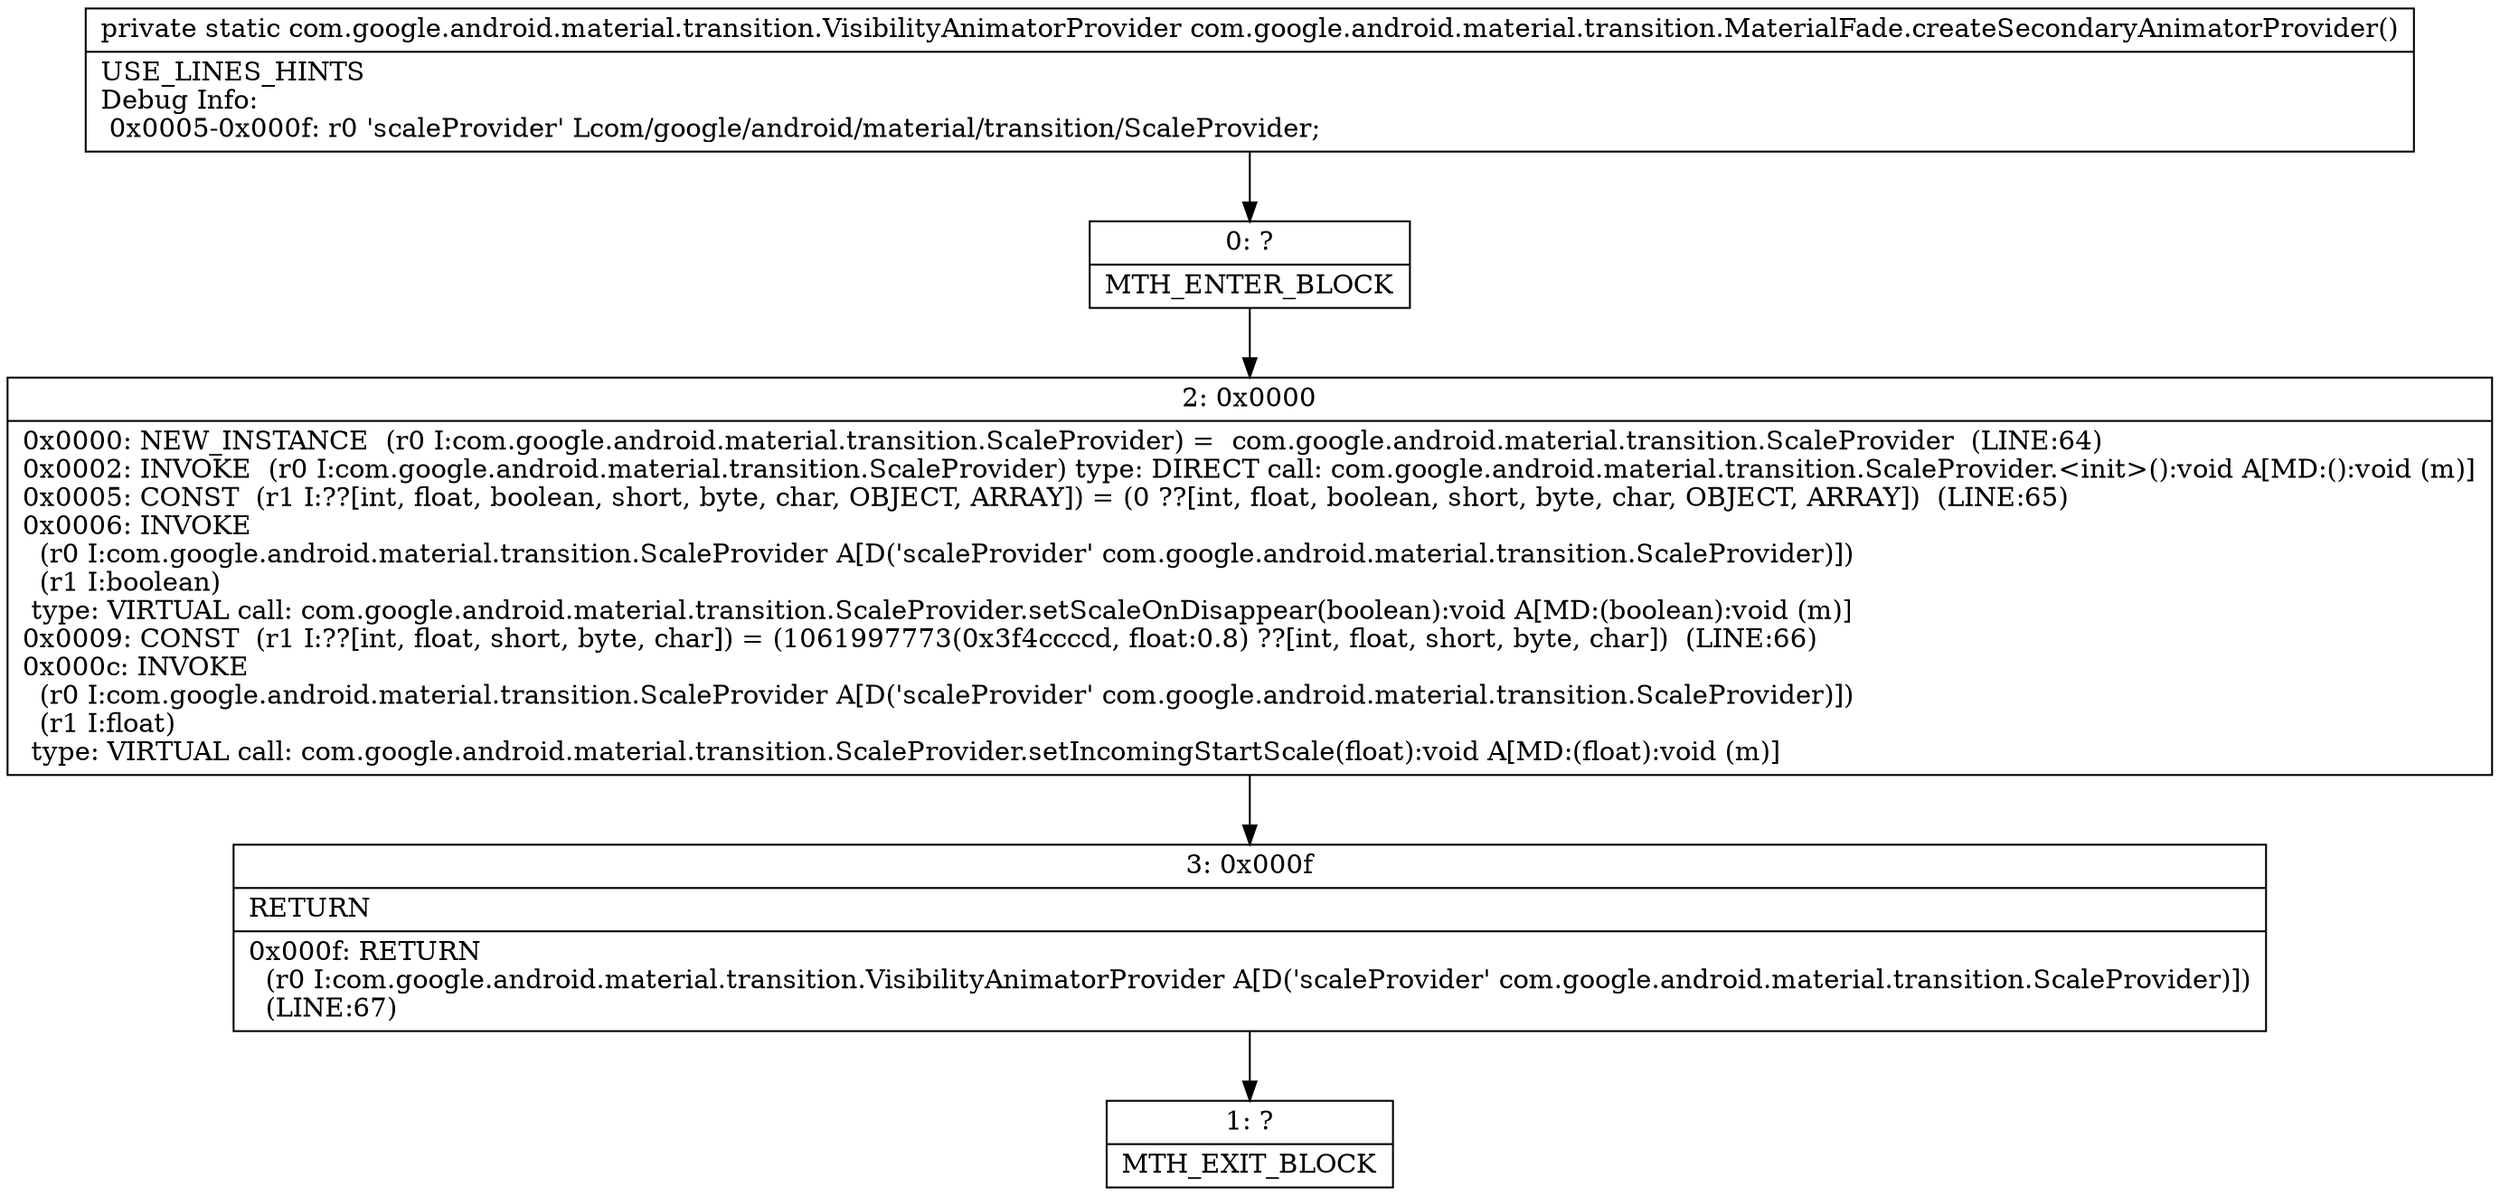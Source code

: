 digraph "CFG forcom.google.android.material.transition.MaterialFade.createSecondaryAnimatorProvider()Lcom\/google\/android\/material\/transition\/VisibilityAnimatorProvider;" {
Node_0 [shape=record,label="{0\:\ ?|MTH_ENTER_BLOCK\l}"];
Node_2 [shape=record,label="{2\:\ 0x0000|0x0000: NEW_INSTANCE  (r0 I:com.google.android.material.transition.ScaleProvider) =  com.google.android.material.transition.ScaleProvider  (LINE:64)\l0x0002: INVOKE  (r0 I:com.google.android.material.transition.ScaleProvider) type: DIRECT call: com.google.android.material.transition.ScaleProvider.\<init\>():void A[MD:():void (m)]\l0x0005: CONST  (r1 I:??[int, float, boolean, short, byte, char, OBJECT, ARRAY]) = (0 ??[int, float, boolean, short, byte, char, OBJECT, ARRAY])  (LINE:65)\l0x0006: INVOKE  \l  (r0 I:com.google.android.material.transition.ScaleProvider A[D('scaleProvider' com.google.android.material.transition.ScaleProvider)])\l  (r1 I:boolean)\l type: VIRTUAL call: com.google.android.material.transition.ScaleProvider.setScaleOnDisappear(boolean):void A[MD:(boolean):void (m)]\l0x0009: CONST  (r1 I:??[int, float, short, byte, char]) = (1061997773(0x3f4ccccd, float:0.8) ??[int, float, short, byte, char])  (LINE:66)\l0x000c: INVOKE  \l  (r0 I:com.google.android.material.transition.ScaleProvider A[D('scaleProvider' com.google.android.material.transition.ScaleProvider)])\l  (r1 I:float)\l type: VIRTUAL call: com.google.android.material.transition.ScaleProvider.setIncomingStartScale(float):void A[MD:(float):void (m)]\l}"];
Node_3 [shape=record,label="{3\:\ 0x000f|RETURN\l|0x000f: RETURN  \l  (r0 I:com.google.android.material.transition.VisibilityAnimatorProvider A[D('scaleProvider' com.google.android.material.transition.ScaleProvider)])\l  (LINE:67)\l}"];
Node_1 [shape=record,label="{1\:\ ?|MTH_EXIT_BLOCK\l}"];
MethodNode[shape=record,label="{private static com.google.android.material.transition.VisibilityAnimatorProvider com.google.android.material.transition.MaterialFade.createSecondaryAnimatorProvider()  | USE_LINES_HINTS\lDebug Info:\l  0x0005\-0x000f: r0 'scaleProvider' Lcom\/google\/android\/material\/transition\/ScaleProvider;\l}"];
MethodNode -> Node_0;Node_0 -> Node_2;
Node_2 -> Node_3;
Node_3 -> Node_1;
}

